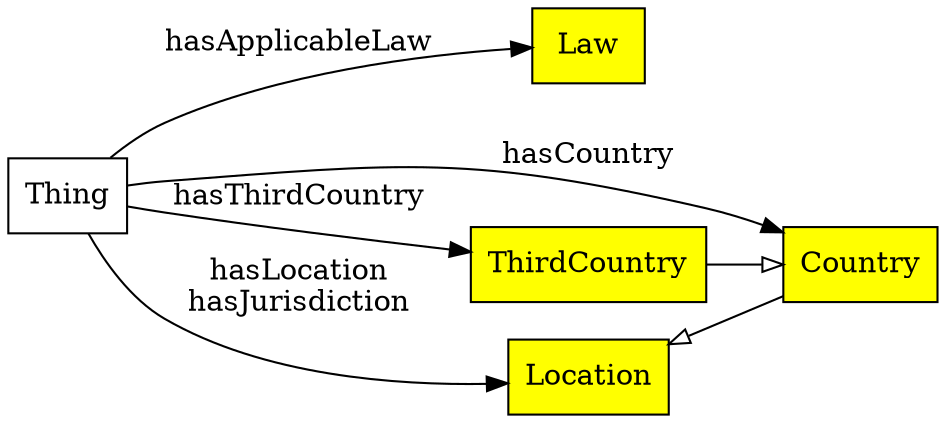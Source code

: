 #Location & Jurisdiction

digraph G {

rankdir=LR;
node [shape=rect,style=filled,fillcolor=yellow];
Thing [fillcolor=none];


Thing -> Law [label="hasApplicableLaw"];
Thing -> Country [label="hasCountry"];
Thing -> ThirdCountry [label="hasThirdCountry"];
Thing -> Location [label="hasLocation\nhasJurisdiction"];
ThirdCountry -> Country [arrowhead=onormal];
Location -> Country [dir=both, arrowhead=none, arrowtail=onormal];

}
